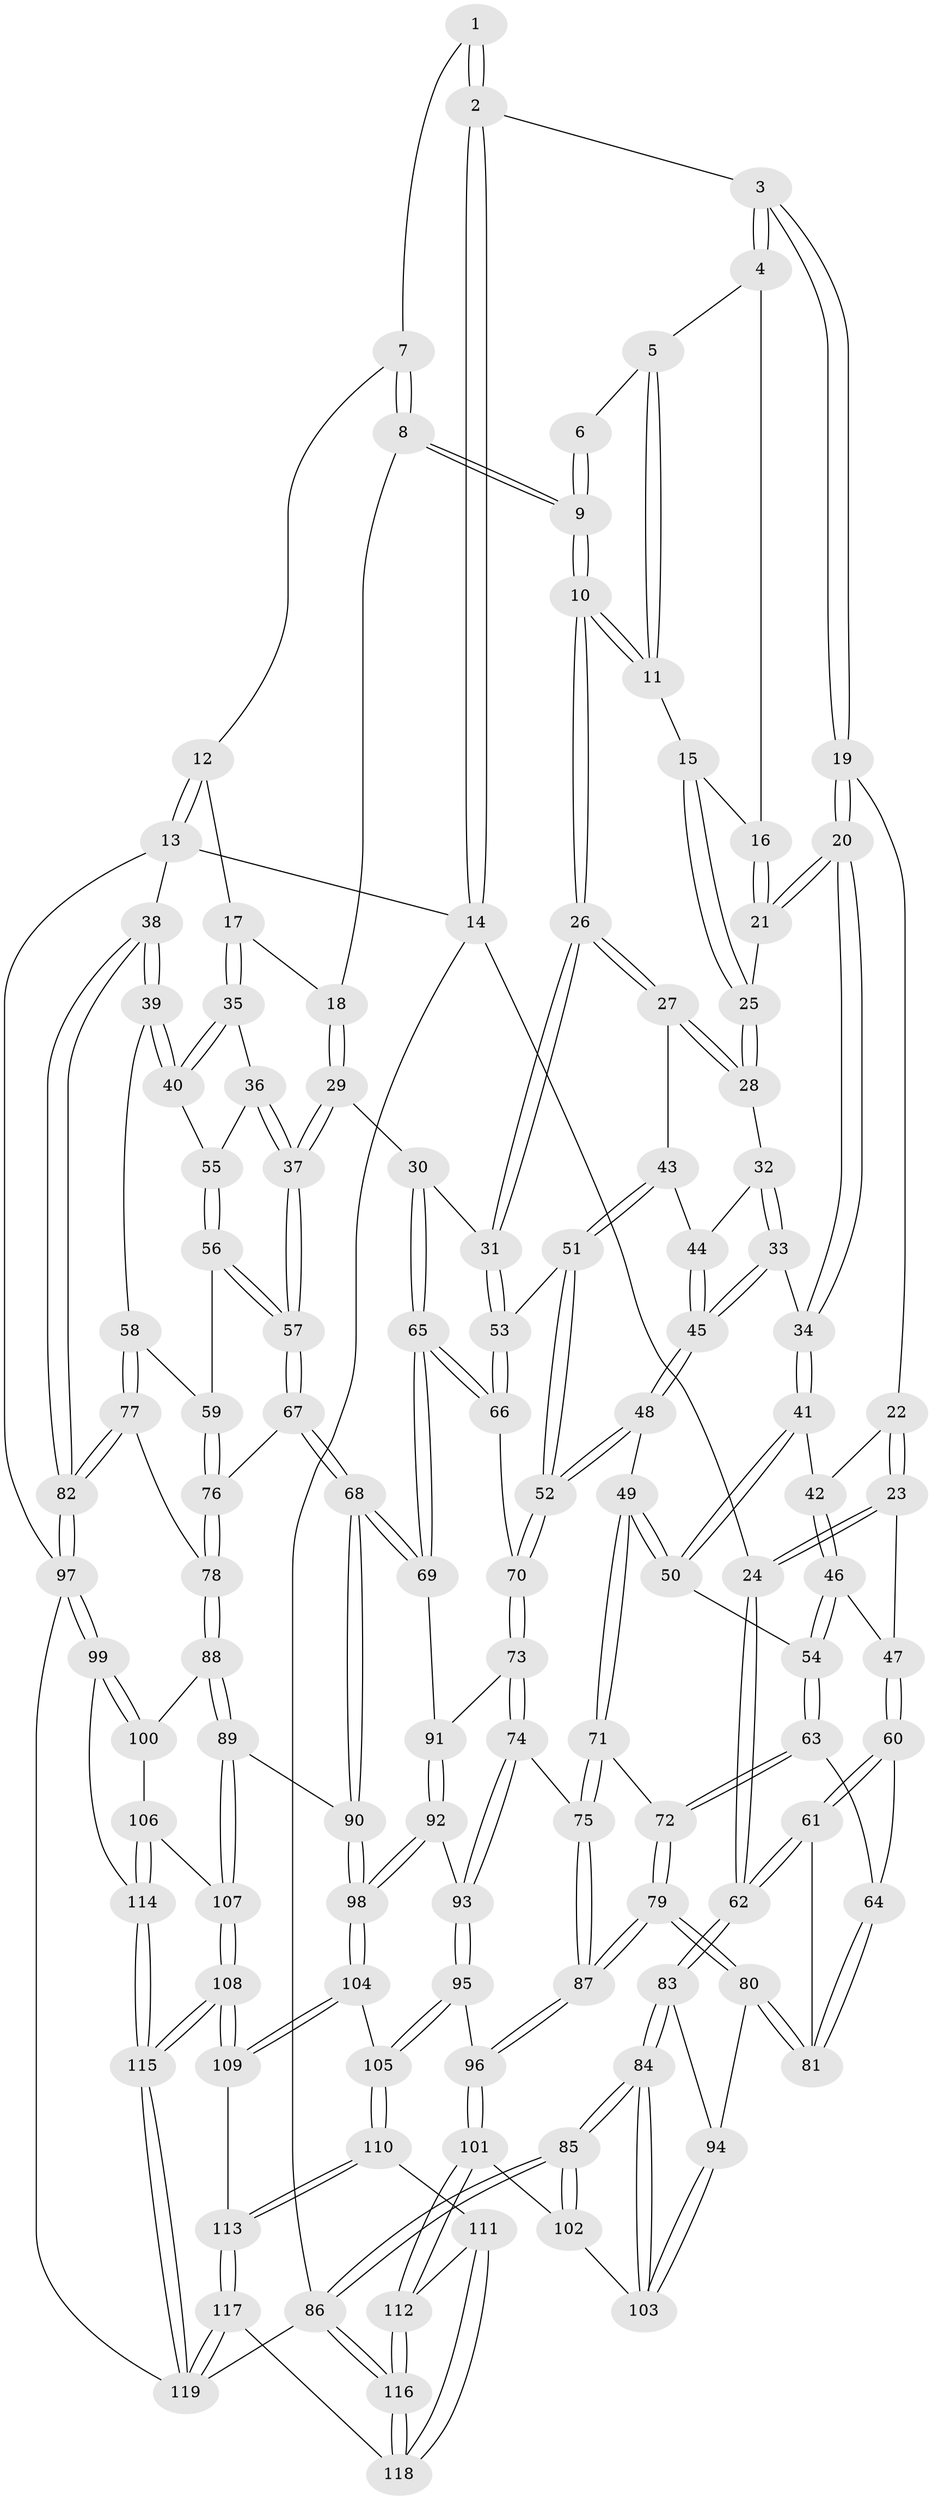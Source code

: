 // coarse degree distribution, {3: 0.07352941176470588, 5: 0.36764705882352944, 4: 0.4852941176470588, 6: 0.07352941176470588}
// Generated by graph-tools (version 1.1) at 2025/42/03/06/25 10:42:27]
// undirected, 119 vertices, 294 edges
graph export_dot {
graph [start="1"]
  node [color=gray90,style=filled];
  1 [pos="+0.664976877400484+0"];
  2 [pos="+0.07583233042592023+0"];
  3 [pos="+0.18028817983876294+0"];
  4 [pos="+0.44302825256123013+0.07268513896179365"];
  5 [pos="+0.6021689763978457+0"];
  6 [pos="+0.6585880316354817+0"];
  7 [pos="+0.7312361061525976+0"];
  8 [pos="+0.7577544072369723+0.06272750005546358"];
  9 [pos="+0.6575036171628654+0.1846023037389815"];
  10 [pos="+0.6382434128337566+0.246396187188345"];
  11 [pos="+0.5612213730318641+0.12660423020920594"];
  12 [pos="+1+0"];
  13 [pos="+1+0"];
  14 [pos="+0+0"];
  15 [pos="+0.496848441466701+0.1487233214100388"];
  16 [pos="+0.4390926180164586+0.09591457428987868"];
  17 [pos="+0.9006065371744163+0.16576797775179883"];
  18 [pos="+0.7847960958261727+0.15237824289208843"];
  19 [pos="+0.2367083837995046+0.08694392255220573"];
  20 [pos="+0.32393351506420337+0.17629969421230887"];
  21 [pos="+0.3609556337246034+0.1582709262885388"];
  22 [pos="+0.17653579440992784+0.1865808224431515"];
  23 [pos="+0.0888795352472214+0.24354831263800777"];
  24 [pos="+0+0"];
  25 [pos="+0.4839566627997059+0.1774846770516681"];
  26 [pos="+0.6391007159365619+0.25014940393402113"];
  27 [pos="+0.5433567508258076+0.2506820408922797"];
  28 [pos="+0.4835863507287016+0.2059974496649706"];
  29 [pos="+0.7179211350771305+0.2850446574251439"];
  30 [pos="+0.6902701388638771+0.2801771851076108"];
  31 [pos="+0.6449859895478434+0.2567754504667706"];
  32 [pos="+0.43463316944755137+0.2379338495178207"];
  33 [pos="+0.3591276164276212+0.23397265733037417"];
  34 [pos="+0.3317409092468953+0.21299239658993033"];
  35 [pos="+0.9232913127822455+0.2117388962998635"];
  36 [pos="+0.7715708518939056+0.2890528772381371"];
  37 [pos="+0.7227495089566407+0.28893843571687017"];
  38 [pos="+1+0.3030972921778726"];
  39 [pos="+1+0.2935449164881759"];
  40 [pos="+1+0.26858089200992064"];
  41 [pos="+0.2707468867662529+0.2910924224553747"];
  42 [pos="+0.20686996964511292+0.276848763901291"];
  43 [pos="+0.4939804911445137+0.2916236607399915"];
  44 [pos="+0.46584589537070065+0.28182560180420946"];
  45 [pos="+0.40055065492739517+0.3462087448105161"];
  46 [pos="+0.11947858975916634+0.3234794902825847"];
  47 [pos="+0.1044676896813191+0.32102234274302827"];
  48 [pos="+0.4008472654013902+0.3501216676104854"];
  49 [pos="+0.2752673402212574+0.3801463233540676"];
  50 [pos="+0.27020640984381455+0.372728911246192"];
  51 [pos="+0.49660259505886256+0.37063842831621824"];
  52 [pos="+0.4335194234549462+0.38807375381457376"];
  53 [pos="+0.527876978397319+0.37910868516164964"];
  54 [pos="+0.17995850712197373+0.3681081353180816"];
  55 [pos="+0.8660822326109984+0.33710813253873956"];
  56 [pos="+0.8733531206645482+0.4024700112356564"];
  57 [pos="+0.7558239773303135+0.4204287365854971"];
  58 [pos="+0.8965755392575221+0.4201113820628797"];
  59 [pos="+0.8950416926716+0.41957465433496216"];
  60 [pos="+0.02884688082031353+0.3977050216201438"];
  61 [pos="+0.011241138012976389+0.40648214020879664"];
  62 [pos="+0+0.45045701144574385"];
  63 [pos="+0.16615541028189557+0.43690171935153854"];
  64 [pos="+0.14464996272931482+0.4459043971465367"];
  65 [pos="+0.5886636814600833+0.47423708540938736"];
  66 [pos="+0.5866218953786516+0.4726375783624269"];
  67 [pos="+0.7498483438432364+0.45166088003617905"];
  68 [pos="+0.6546558889471478+0.5629417295402347"];
  69 [pos="+0.6206798197344483+0.5337546280550406"];
  70 [pos="+0.41281448679726823+0.47051366791470073"];
  71 [pos="+0.27928437217314867+0.42842618664150617"];
  72 [pos="+0.2128984393527262+0.45817036646369896"];
  73 [pos="+0.38482098713700913+0.5086497844974442"];
  74 [pos="+0.35855960958120886+0.5195469033823161"];
  75 [pos="+0.34923308120337704+0.5197018808359314"];
  76 [pos="+0.8261787141483543+0.4888140078823389"];
  77 [pos="+0.952439091538723+0.5392016543863529"];
  78 [pos="+0.897965594666053+0.5760927138894713"];
  79 [pos="+0.17124999130319854+0.5865672791823461"];
  80 [pos="+0.15364624150684025+0.5807108805768977"];
  81 [pos="+0.1411814163616408+0.5482393906931184"];
  82 [pos="+1+0.5037428128070092"];
  83 [pos="+0+0.5030397945570438"];
  84 [pos="+0+0.760986708098489"];
  85 [pos="+0+0.9504272660814588"];
  86 [pos="+0+1"];
  87 [pos="+0.22825643154279174+0.6274199516588732"];
  88 [pos="+0.8457596484671646+0.6598305831566521"];
  89 [pos="+0.7211101652040413+0.6884785098256966"];
  90 [pos="+0.6819923708823279+0.6793326777770834"];
  91 [pos="+0.46894779497870587+0.5555271774618943"];
  92 [pos="+0.4756936179039763+0.6297023184556095"];
  93 [pos="+0.4118702095323504+0.6504413781781921"];
  94 [pos="+0.07016193459366266+0.5997859496256277"];
  95 [pos="+0.38600475157635844+0.7217331599551163"];
  96 [pos="+0.2469176489278508+0.7441072228539531"];
  97 [pos="+1+0.8202460812910899"];
  98 [pos="+0.6278811235974856+0.7223339225638752"];
  99 [pos="+1+0.8153377884200375"];
  100 [pos="+0.8735326470363732+0.6810371186245338"];
  101 [pos="+0.2122206428368142+0.8164144506913584"];
  102 [pos="+0.13049775215157006+0.7769043910694136"];
  103 [pos="+0.053597202910951186+0.7261854100264887"];
  104 [pos="+0.5827769807409547+0.7825474685779145"];
  105 [pos="+0.5321301491343081+0.7987364879588861"];
  106 [pos="+0.8906968545439512+0.87614565314883"];
  107 [pos="+0.7894883416464906+0.8254154284476453"];
  108 [pos="+0.7170986973146174+1"];
  109 [pos="+0.6442720190125921+0.927038259244756"];
  110 [pos="+0.46410776983996216+0.8816671072944002"];
  111 [pos="+0.37920773569102206+0.9074645539135369"];
  112 [pos="+0.21316542137303332+0.85562944097036"];
  113 [pos="+0.5045091095391762+0.9916985698102585"];
  114 [pos="+0.9152589767689993+0.8970435087085944"];
  115 [pos="+0.7764587103213701+1"];
  116 [pos="+0+1"];
  117 [pos="+0.4905664604425984+1"];
  118 [pos="+0.40535827202815505+1"];
  119 [pos="+0.7780053484182458+1"];
  1 -- 2;
  1 -- 2;
  1 -- 7;
  2 -- 3;
  2 -- 14;
  2 -- 14;
  3 -- 4;
  3 -- 4;
  3 -- 19;
  3 -- 19;
  4 -- 5;
  4 -- 16;
  5 -- 6;
  5 -- 11;
  5 -- 11;
  6 -- 9;
  6 -- 9;
  7 -- 8;
  7 -- 8;
  7 -- 12;
  8 -- 9;
  8 -- 9;
  8 -- 18;
  9 -- 10;
  9 -- 10;
  10 -- 11;
  10 -- 11;
  10 -- 26;
  10 -- 26;
  11 -- 15;
  12 -- 13;
  12 -- 13;
  12 -- 17;
  13 -- 14;
  13 -- 38;
  13 -- 97;
  14 -- 24;
  14 -- 86;
  15 -- 16;
  15 -- 25;
  15 -- 25;
  16 -- 21;
  16 -- 21;
  17 -- 18;
  17 -- 35;
  17 -- 35;
  18 -- 29;
  18 -- 29;
  19 -- 20;
  19 -- 20;
  19 -- 22;
  20 -- 21;
  20 -- 21;
  20 -- 34;
  20 -- 34;
  21 -- 25;
  22 -- 23;
  22 -- 23;
  22 -- 42;
  23 -- 24;
  23 -- 24;
  23 -- 47;
  24 -- 62;
  24 -- 62;
  25 -- 28;
  25 -- 28;
  26 -- 27;
  26 -- 27;
  26 -- 31;
  26 -- 31;
  27 -- 28;
  27 -- 28;
  27 -- 43;
  28 -- 32;
  29 -- 30;
  29 -- 37;
  29 -- 37;
  30 -- 31;
  30 -- 65;
  30 -- 65;
  31 -- 53;
  31 -- 53;
  32 -- 33;
  32 -- 33;
  32 -- 44;
  33 -- 34;
  33 -- 45;
  33 -- 45;
  34 -- 41;
  34 -- 41;
  35 -- 36;
  35 -- 40;
  35 -- 40;
  36 -- 37;
  36 -- 37;
  36 -- 55;
  37 -- 57;
  37 -- 57;
  38 -- 39;
  38 -- 39;
  38 -- 82;
  38 -- 82;
  39 -- 40;
  39 -- 40;
  39 -- 58;
  40 -- 55;
  41 -- 42;
  41 -- 50;
  41 -- 50;
  42 -- 46;
  42 -- 46;
  43 -- 44;
  43 -- 51;
  43 -- 51;
  44 -- 45;
  44 -- 45;
  45 -- 48;
  45 -- 48;
  46 -- 47;
  46 -- 54;
  46 -- 54;
  47 -- 60;
  47 -- 60;
  48 -- 49;
  48 -- 52;
  48 -- 52;
  49 -- 50;
  49 -- 50;
  49 -- 71;
  49 -- 71;
  50 -- 54;
  51 -- 52;
  51 -- 52;
  51 -- 53;
  52 -- 70;
  52 -- 70;
  53 -- 66;
  53 -- 66;
  54 -- 63;
  54 -- 63;
  55 -- 56;
  55 -- 56;
  56 -- 57;
  56 -- 57;
  56 -- 59;
  57 -- 67;
  57 -- 67;
  58 -- 59;
  58 -- 77;
  58 -- 77;
  59 -- 76;
  59 -- 76;
  60 -- 61;
  60 -- 61;
  60 -- 64;
  61 -- 62;
  61 -- 62;
  61 -- 81;
  62 -- 83;
  62 -- 83;
  63 -- 64;
  63 -- 72;
  63 -- 72;
  64 -- 81;
  64 -- 81;
  65 -- 66;
  65 -- 66;
  65 -- 69;
  65 -- 69;
  66 -- 70;
  67 -- 68;
  67 -- 68;
  67 -- 76;
  68 -- 69;
  68 -- 69;
  68 -- 90;
  68 -- 90;
  69 -- 91;
  70 -- 73;
  70 -- 73;
  71 -- 72;
  71 -- 75;
  71 -- 75;
  72 -- 79;
  72 -- 79;
  73 -- 74;
  73 -- 74;
  73 -- 91;
  74 -- 75;
  74 -- 93;
  74 -- 93;
  75 -- 87;
  75 -- 87;
  76 -- 78;
  76 -- 78;
  77 -- 78;
  77 -- 82;
  77 -- 82;
  78 -- 88;
  78 -- 88;
  79 -- 80;
  79 -- 80;
  79 -- 87;
  79 -- 87;
  80 -- 81;
  80 -- 81;
  80 -- 94;
  82 -- 97;
  82 -- 97;
  83 -- 84;
  83 -- 84;
  83 -- 94;
  84 -- 85;
  84 -- 85;
  84 -- 103;
  84 -- 103;
  85 -- 86;
  85 -- 86;
  85 -- 102;
  85 -- 102;
  86 -- 116;
  86 -- 116;
  86 -- 119;
  87 -- 96;
  87 -- 96;
  88 -- 89;
  88 -- 89;
  88 -- 100;
  89 -- 90;
  89 -- 107;
  89 -- 107;
  90 -- 98;
  90 -- 98;
  91 -- 92;
  91 -- 92;
  92 -- 93;
  92 -- 98;
  92 -- 98;
  93 -- 95;
  93 -- 95;
  94 -- 103;
  94 -- 103;
  95 -- 96;
  95 -- 105;
  95 -- 105;
  96 -- 101;
  96 -- 101;
  97 -- 99;
  97 -- 99;
  97 -- 119;
  98 -- 104;
  98 -- 104;
  99 -- 100;
  99 -- 100;
  99 -- 114;
  100 -- 106;
  101 -- 102;
  101 -- 112;
  101 -- 112;
  102 -- 103;
  104 -- 105;
  104 -- 109;
  104 -- 109;
  105 -- 110;
  105 -- 110;
  106 -- 107;
  106 -- 114;
  106 -- 114;
  107 -- 108;
  107 -- 108;
  108 -- 109;
  108 -- 109;
  108 -- 115;
  108 -- 115;
  109 -- 113;
  110 -- 111;
  110 -- 113;
  110 -- 113;
  111 -- 112;
  111 -- 118;
  111 -- 118;
  112 -- 116;
  112 -- 116;
  113 -- 117;
  113 -- 117;
  114 -- 115;
  114 -- 115;
  115 -- 119;
  115 -- 119;
  116 -- 118;
  116 -- 118;
  117 -- 118;
  117 -- 119;
  117 -- 119;
}
